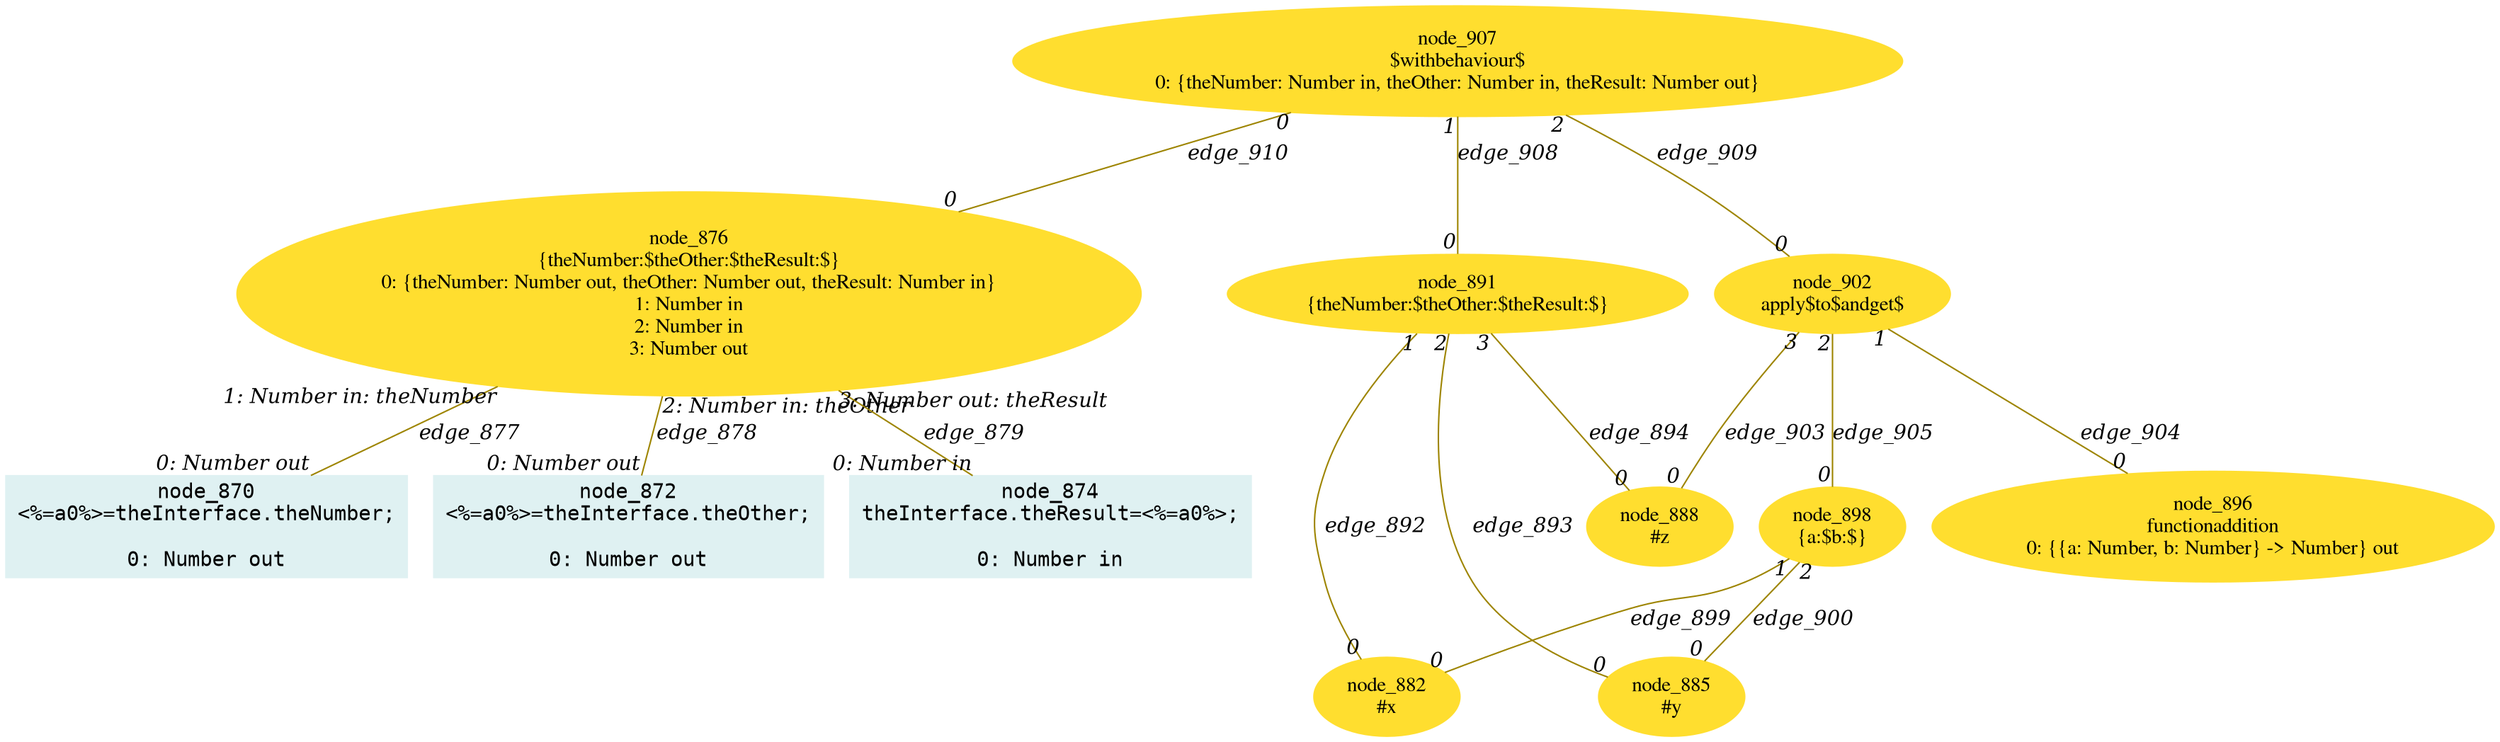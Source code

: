 digraph g{node_870 [shape="box", style="filled", color="#dff1f2", fontname="Courier", label="node_870
<%=a0%>=theInterface.theNumber;

0: Number out" ]
node_872 [shape="box", style="filled", color="#dff1f2", fontname="Courier", label="node_872
<%=a0%>=theInterface.theOther;

0: Number out" ]
node_874 [shape="box", style="filled", color="#dff1f2", fontname="Courier", label="node_874
theInterface.theResult=<%=a0%>;

0: Number in" ]
node_876 [shape="ellipse", style="filled", color="#ffde2f", fontname="Times", label="node_876
{theNumber:$theOther:$theResult:$}
0: {theNumber: Number out, theOther: Number out, theResult: Number in}
1: Number in
2: Number in
3: Number out" ]
node_882 [shape="ellipse", style="filled", color="#ffde2f", fontname="Times", label="node_882
#x
" ]
node_885 [shape="ellipse", style="filled", color="#ffde2f", fontname="Times", label="node_885
#y
" ]
node_888 [shape="ellipse", style="filled", color="#ffde2f", fontname="Times", label="node_888
#z
" ]
node_891 [shape="ellipse", style="filled", color="#ffde2f", fontname="Times", label="node_891
{theNumber:$theOther:$theResult:$}
" ]
node_896 [shape="ellipse", style="filled", color="#ffde2f", fontname="Times", label="node_896
functionaddition
0: {{a: Number, b: Number} -> Number} out" ]
node_898 [shape="ellipse", style="filled", color="#ffde2f", fontname="Times", label="node_898
{a:$b:$}
" ]
node_902 [shape="ellipse", style="filled", color="#ffde2f", fontname="Times", label="node_902
apply$to$andget$
" ]
node_907 [shape="ellipse", style="filled", color="#ffde2f", fontname="Times", label="node_907
$withbehaviour$
0: {theNumber: Number in, theOther: Number in, theResult: Number out}" ]
node_876 -> node_870 [dir=none, arrowHead=none, fontname="Times-Italic", arrowsize=1, color="#9d8400", label="edge_877",  headlabel="0: Number out", taillabel="1: Number in: theNumber" ]
node_876 -> node_872 [dir=none, arrowHead=none, fontname="Times-Italic", arrowsize=1, color="#9d8400", label="edge_878",  headlabel="0: Number out", taillabel="2: Number in: theOther" ]
node_876 -> node_874 [dir=none, arrowHead=none, fontname="Times-Italic", arrowsize=1, color="#9d8400", label="edge_879",  headlabel="0: Number in", taillabel="3: Number out: theResult" ]
node_891 -> node_882 [dir=none, arrowHead=none, fontname="Times-Italic", arrowsize=1, color="#9d8400", label="edge_892",  headlabel="0", taillabel="1" ]
node_891 -> node_885 [dir=none, arrowHead=none, fontname="Times-Italic", arrowsize=1, color="#9d8400", label="edge_893",  headlabel="0", taillabel="2" ]
node_891 -> node_888 [dir=none, arrowHead=none, fontname="Times-Italic", arrowsize=1, color="#9d8400", label="edge_894",  headlabel="0", taillabel="3" ]
node_898 -> node_882 [dir=none, arrowHead=none, fontname="Times-Italic", arrowsize=1, color="#9d8400", label="edge_899",  headlabel="0", taillabel="1" ]
node_898 -> node_885 [dir=none, arrowHead=none, fontname="Times-Italic", arrowsize=1, color="#9d8400", label="edge_900",  headlabel="0", taillabel="2" ]
node_902 -> node_888 [dir=none, arrowHead=none, fontname="Times-Italic", arrowsize=1, color="#9d8400", label="edge_903",  headlabel="0", taillabel="3" ]
node_902 -> node_896 [dir=none, arrowHead=none, fontname="Times-Italic", arrowsize=1, color="#9d8400", label="edge_904",  headlabel="0", taillabel="1" ]
node_902 -> node_898 [dir=none, arrowHead=none, fontname="Times-Italic", arrowsize=1, color="#9d8400", label="edge_905",  headlabel="0", taillabel="2" ]
node_907 -> node_891 [dir=none, arrowHead=none, fontname="Times-Italic", arrowsize=1, color="#9d8400", label="edge_908",  headlabel="0", taillabel="1" ]
node_907 -> node_902 [dir=none, arrowHead=none, fontname="Times-Italic", arrowsize=1, color="#9d8400", label="edge_909",  headlabel="0", taillabel="2" ]
node_907 -> node_876 [dir=none, arrowHead=none, fontname="Times-Italic", arrowsize=1, color="#9d8400", label="edge_910",  headlabel="0", taillabel="0" ]
}